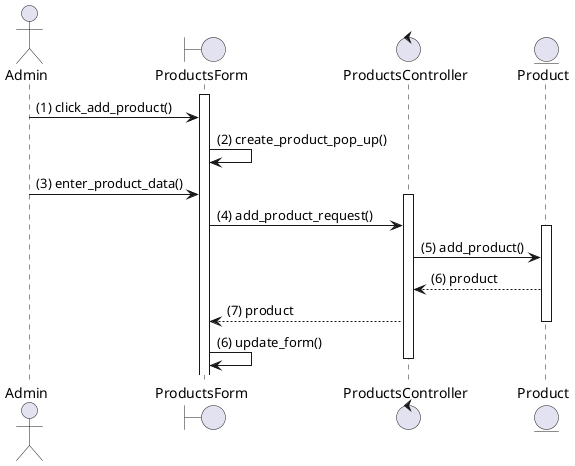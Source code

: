 @startuml
actor Admin
boundary ProductsForm
control ProductsController
entity Product

activate ProductsForm
Admin -> ProductsForm : (1) click_add_product()
ProductsForm -> ProductsForm : (2) create_product_pop_up()
Admin -> ProductsForm : (3) enter_product_data()

activate ProductsController
ProductsForm -> ProductsController : (4) add_product_request()


activate Product
ProductsController -> Product : (5) add_product()
ProductsController <-- Product : (6) product

' DataBase --> ProductsController : (4) Данные о товаре


ProductsController --> ProductsForm : (7) product
deactivate Product

ProductsForm -> ProductsForm : (6) update_form()
deactivate ProductsController

@enduml
